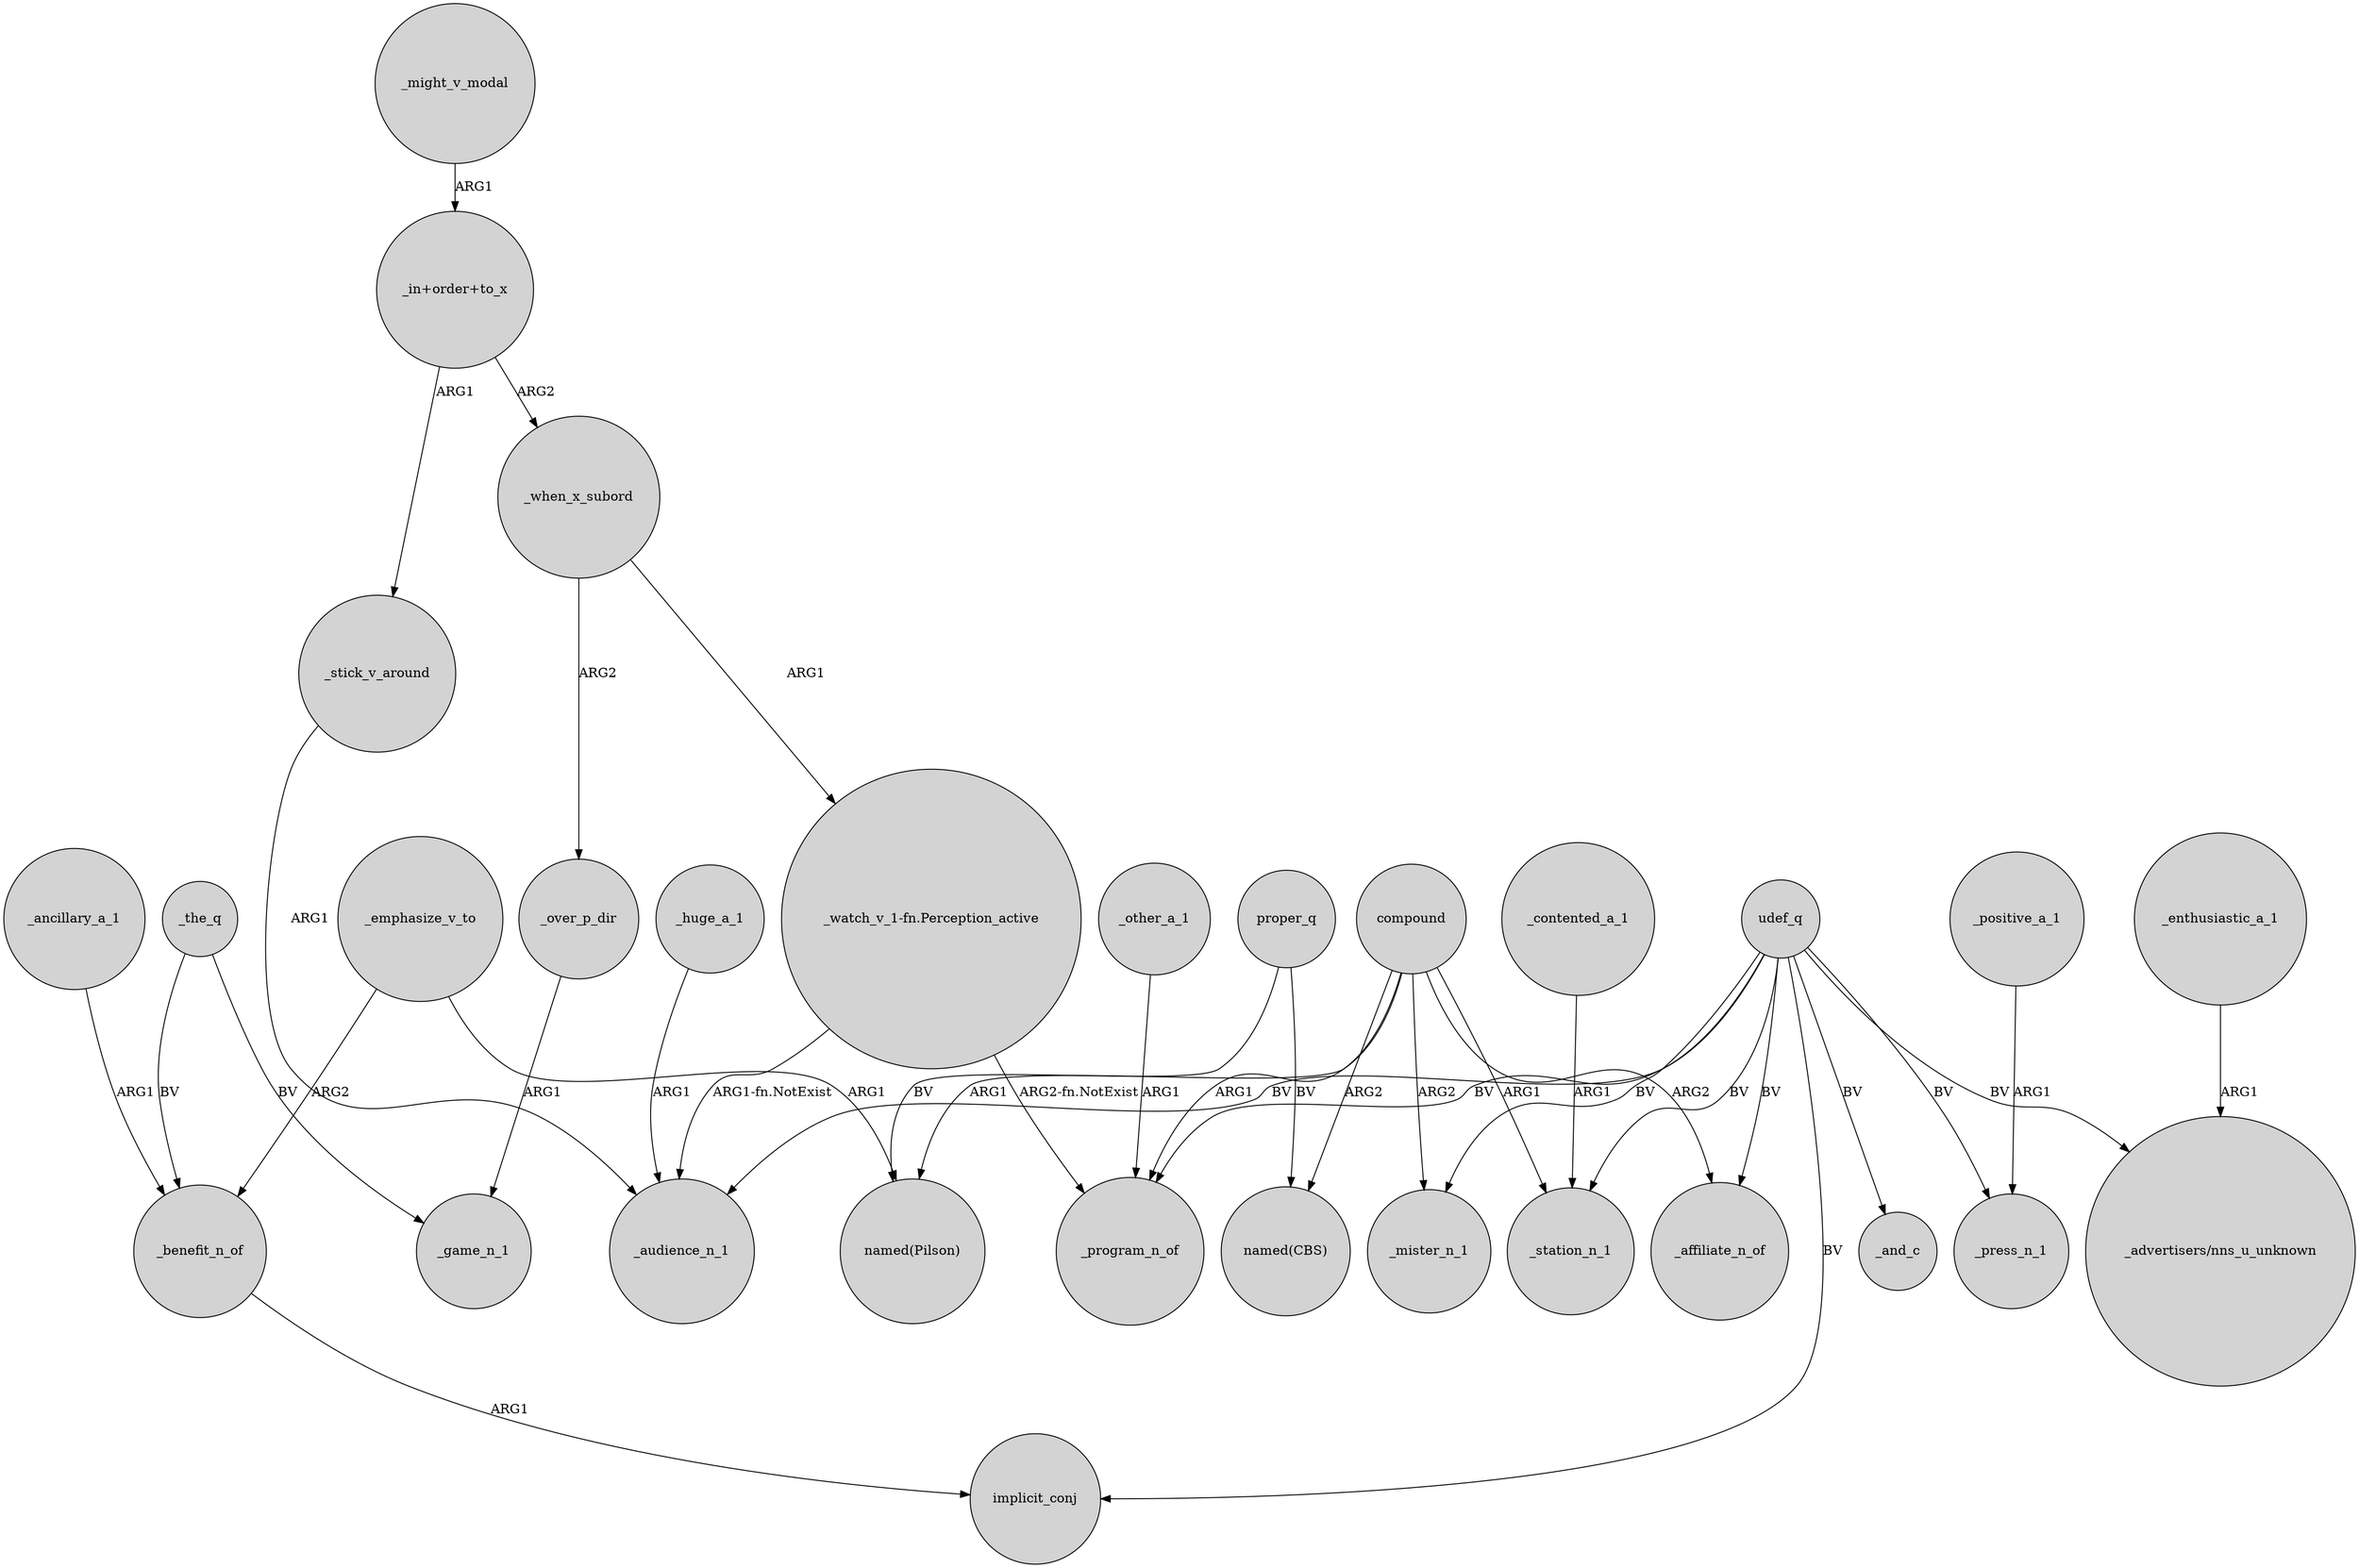 digraph {
	node [shape=circle style=filled]
	_the_q -> _benefit_n_of [label=BV]
	udef_q -> _audience_n_1 [label=BV]
	udef_q -> _press_n_1 [label=BV]
	_stick_v_around -> _audience_n_1 [label=ARG1]
	proper_q -> "named(CBS)" [label=BV]
	_when_x_subord -> _over_p_dir [label=ARG2]
	compound -> _mister_n_1 [label=ARG2]
	udef_q -> _mister_n_1 [label=BV]
	udef_q -> _program_n_of [label=BV]
	"_watch_v_1-fn.Perception_active" -> _audience_n_1 [label="ARG1-fn.NotExist"]
	_enthusiastic_a_1 -> "_advertisers/nns_u_unknown" [label=ARG1]
	udef_q -> implicit_conj [label=BV]
	"_in+order+to_x" -> _when_x_subord [label=ARG2]
	_contented_a_1 -> _station_n_1 [label=ARG1]
	udef_q -> _affiliate_n_of [label=BV]
	_huge_a_1 -> _audience_n_1 [label=ARG1]
	_benefit_n_of -> implicit_conj [label=ARG1]
	compound -> _station_n_1 [label=ARG1]
	compound -> "named(CBS)" [label=ARG2]
	compound -> "named(Pilson)" [label=ARG1]
	"_in+order+to_x" -> _stick_v_around [label=ARG1]
	_ancillary_a_1 -> _benefit_n_of [label=ARG1]
	udef_q -> "_advertisers/nns_u_unknown" [label=BV]
	_when_x_subord -> "_watch_v_1-fn.Perception_active" [label=ARG1]
	_over_p_dir -> _game_n_1 [label=ARG1]
	_emphasize_v_to -> "named(Pilson)" [label=ARG1]
	"_watch_v_1-fn.Perception_active" -> _program_n_of [label="ARG2-fn.NotExist"]
	_the_q -> _game_n_1 [label=BV]
	udef_q -> _station_n_1 [label=BV]
	_positive_a_1 -> _press_n_1 [label=ARG1]
	_might_v_modal -> "_in+order+to_x" [label=ARG1]
	proper_q -> "named(Pilson)" [label=BV]
	compound -> _program_n_of [label=ARG1]
	_other_a_1 -> _program_n_of [label=ARG1]
	compound -> _affiliate_n_of [label=ARG2]
	udef_q -> _and_c [label=BV]
	_emphasize_v_to -> _benefit_n_of [label=ARG2]
}
